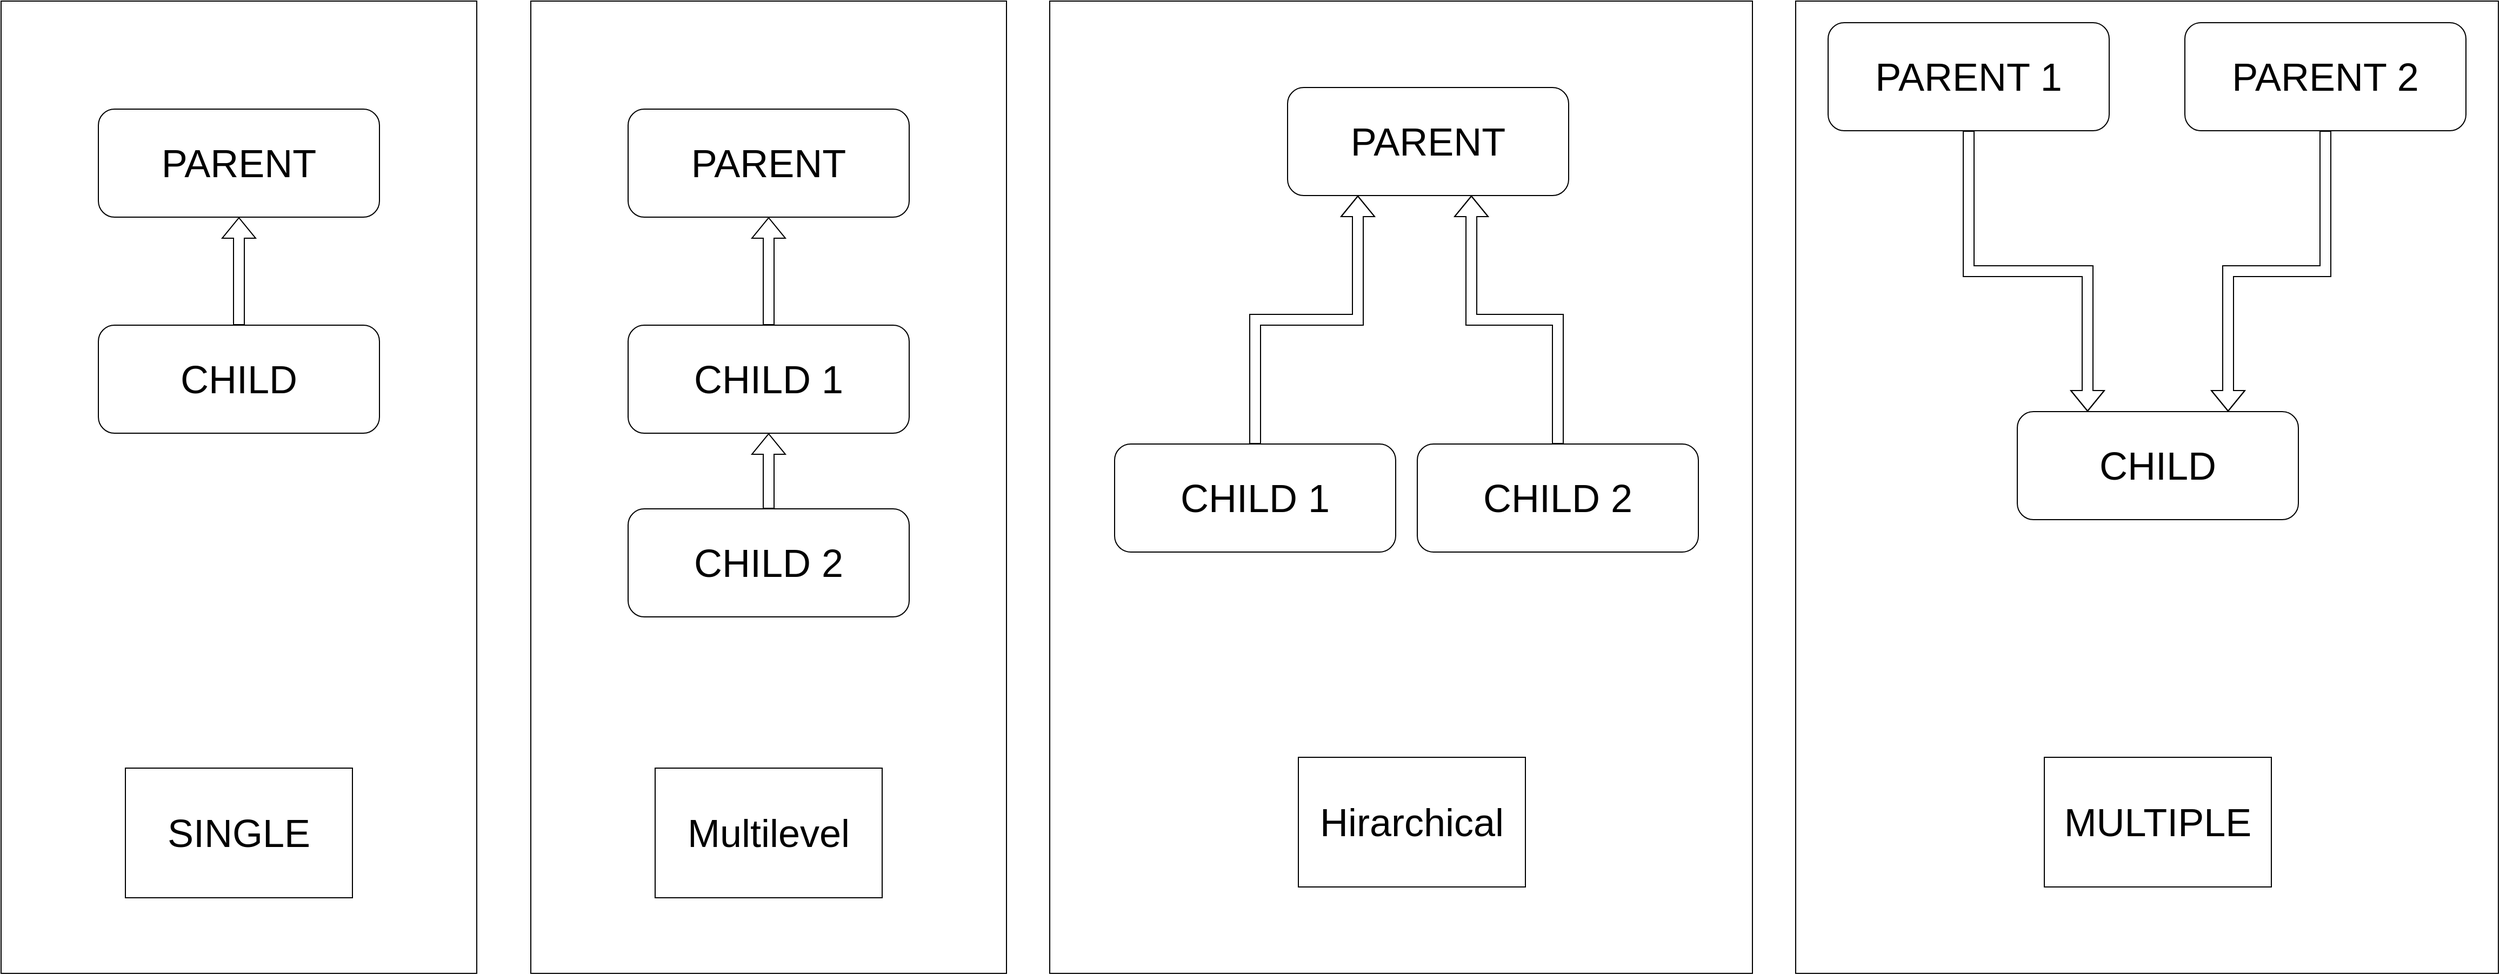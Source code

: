 <mxfile version="14.3.0" type="github">
  <diagram id="UYULv2cX8PyH8OnsrH18" name="Page-1">
    <mxGraphModel dx="3693" dy="1577" grid="1" gridSize="10" guides="1" tooltips="1" connect="1" arrows="1" fold="1" page="1" pageScale="1" pageWidth="2500" pageHeight="1500" math="0" shadow="0">
      <root>
        <mxCell id="0" />
        <mxCell id="1" parent="0" />
        <mxCell id="HojFe_wWk9AMnfXZ6pRx-1" value="" style="rounded=0;whiteSpace=wrap;html=1;" vertex="1" parent="1">
          <mxGeometry x="80" y="230" width="440" height="900" as="geometry" />
        </mxCell>
        <mxCell id="HojFe_wWk9AMnfXZ6pRx-2" value="&lt;font style=&quot;font-size: 36px&quot;&gt;PARENT&lt;/font&gt;" style="rounded=1;whiteSpace=wrap;html=1;" vertex="1" parent="1">
          <mxGeometry x="170" y="330" width="260" height="100" as="geometry" />
        </mxCell>
        <mxCell id="HojFe_wWk9AMnfXZ6pRx-4" style="edgeStyle=orthogonalEdgeStyle;rounded=0;orthogonalLoop=1;jettySize=auto;html=1;exitX=0.5;exitY=0;exitDx=0;exitDy=0;entryX=0.5;entryY=1;entryDx=0;entryDy=0;shape=flexArrow;" edge="1" parent="1" source="HojFe_wWk9AMnfXZ6pRx-3" target="HojFe_wWk9AMnfXZ6pRx-2">
          <mxGeometry relative="1" as="geometry" />
        </mxCell>
        <mxCell id="HojFe_wWk9AMnfXZ6pRx-3" value="&lt;font style=&quot;font-size: 36px&quot;&gt;CHILD&lt;/font&gt;" style="rounded=1;whiteSpace=wrap;html=1;" vertex="1" parent="1">
          <mxGeometry x="170" y="530" width="260" height="100" as="geometry" />
        </mxCell>
        <mxCell id="HojFe_wWk9AMnfXZ6pRx-5" value="&lt;font style=&quot;font-size: 36px&quot;&gt;SINGLE&lt;/font&gt;" style="rounded=0;whiteSpace=wrap;html=1;" vertex="1" parent="1">
          <mxGeometry x="195" y="940" width="210" height="120" as="geometry" />
        </mxCell>
        <mxCell id="HojFe_wWk9AMnfXZ6pRx-6" value="" style="rounded=0;whiteSpace=wrap;html=1;" vertex="1" parent="1">
          <mxGeometry x="570" y="230" width="440" height="900" as="geometry" />
        </mxCell>
        <mxCell id="HojFe_wWk9AMnfXZ6pRx-7" value="&lt;font style=&quot;font-size: 36px&quot;&gt;PARENT&lt;/font&gt;" style="rounded=1;whiteSpace=wrap;html=1;" vertex="1" parent="1">
          <mxGeometry x="660" y="330" width="260" height="100" as="geometry" />
        </mxCell>
        <mxCell id="HojFe_wWk9AMnfXZ6pRx-8" style="edgeStyle=orthogonalEdgeStyle;rounded=0;orthogonalLoop=1;jettySize=auto;html=1;exitX=0.5;exitY=0;exitDx=0;exitDy=0;entryX=0.5;entryY=1;entryDx=0;entryDy=0;shape=flexArrow;" edge="1" source="HojFe_wWk9AMnfXZ6pRx-9" target="HojFe_wWk9AMnfXZ6pRx-7" parent="1">
          <mxGeometry relative="1" as="geometry" />
        </mxCell>
        <mxCell id="HojFe_wWk9AMnfXZ6pRx-9" value="&lt;font style=&quot;font-size: 36px&quot;&gt;CHILD 1&lt;/font&gt;" style="rounded=1;whiteSpace=wrap;html=1;" vertex="1" parent="1">
          <mxGeometry x="660" y="530" width="260" height="100" as="geometry" />
        </mxCell>
        <mxCell id="HojFe_wWk9AMnfXZ6pRx-10" value="&lt;font style=&quot;font-size: 36px&quot;&gt;Multilevel&lt;/font&gt;" style="rounded=0;whiteSpace=wrap;html=1;" vertex="1" parent="1">
          <mxGeometry x="685" y="940" width="210" height="120" as="geometry" />
        </mxCell>
        <mxCell id="HojFe_wWk9AMnfXZ6pRx-12" value="" style="edgeStyle=orthogonalEdgeStyle;shape=flexArrow;rounded=0;orthogonalLoop=1;jettySize=auto;html=1;" edge="1" parent="1" source="HojFe_wWk9AMnfXZ6pRx-11" target="HojFe_wWk9AMnfXZ6pRx-9">
          <mxGeometry relative="1" as="geometry" />
        </mxCell>
        <mxCell id="HojFe_wWk9AMnfXZ6pRx-11" value="&lt;font style=&quot;font-size: 36px&quot;&gt;CHILD 2&lt;br&gt;&lt;/font&gt;" style="rounded=1;whiteSpace=wrap;html=1;" vertex="1" parent="1">
          <mxGeometry x="660" y="700" width="260" height="100" as="geometry" />
        </mxCell>
        <mxCell id="HojFe_wWk9AMnfXZ6pRx-13" value="" style="rounded=0;whiteSpace=wrap;html=1;" vertex="1" parent="1">
          <mxGeometry x="1050" y="230" width="650" height="900" as="geometry" />
        </mxCell>
        <mxCell id="HojFe_wWk9AMnfXZ6pRx-14" value="&lt;font style=&quot;font-size: 36px&quot;&gt;PARENT&lt;/font&gt;" style="rounded=1;whiteSpace=wrap;html=1;" vertex="1" parent="1">
          <mxGeometry x="1270" y="310" width="260" height="100" as="geometry" />
        </mxCell>
        <mxCell id="HojFe_wWk9AMnfXZ6pRx-15" style="edgeStyle=orthogonalEdgeStyle;rounded=0;orthogonalLoop=1;jettySize=auto;html=1;exitX=0.5;exitY=0;exitDx=0;exitDy=0;entryX=0.25;entryY=1;entryDx=0;entryDy=0;shape=flexArrow;" edge="1" source="HojFe_wWk9AMnfXZ6pRx-16" target="HojFe_wWk9AMnfXZ6pRx-14" parent="1">
          <mxGeometry relative="1" as="geometry" />
        </mxCell>
        <mxCell id="HojFe_wWk9AMnfXZ6pRx-16" value="&lt;font style=&quot;font-size: 36px&quot;&gt;CHILD 1&lt;/font&gt;" style="rounded=1;whiteSpace=wrap;html=1;" vertex="1" parent="1">
          <mxGeometry x="1110" y="640" width="260" height="100" as="geometry" />
        </mxCell>
        <mxCell id="HojFe_wWk9AMnfXZ6pRx-17" value="&lt;font style=&quot;font-size: 36px&quot;&gt;Hirarchical&lt;/font&gt;" style="rounded=0;whiteSpace=wrap;html=1;" vertex="1" parent="1">
          <mxGeometry x="1280" y="930" width="210" height="120" as="geometry" />
        </mxCell>
        <mxCell id="HojFe_wWk9AMnfXZ6pRx-18" value="" style="edgeStyle=orthogonalEdgeStyle;shape=flexArrow;rounded=0;orthogonalLoop=1;jettySize=auto;html=1;entryX=0.654;entryY=1;entryDx=0;entryDy=0;entryPerimeter=0;" edge="1" source="HojFe_wWk9AMnfXZ6pRx-19" target="HojFe_wWk9AMnfXZ6pRx-14" parent="1">
          <mxGeometry relative="1" as="geometry" />
        </mxCell>
        <mxCell id="HojFe_wWk9AMnfXZ6pRx-19" value="&lt;font style=&quot;font-size: 36px&quot;&gt;CHILD 2&lt;br&gt;&lt;/font&gt;" style="rounded=1;whiteSpace=wrap;html=1;" vertex="1" parent="1">
          <mxGeometry x="1390" y="640" width="260" height="100" as="geometry" />
        </mxCell>
        <mxCell id="HojFe_wWk9AMnfXZ6pRx-20" value="" style="rounded=0;whiteSpace=wrap;html=1;" vertex="1" parent="1">
          <mxGeometry x="1740" y="230" width="650" height="900" as="geometry" />
        </mxCell>
        <mxCell id="HojFe_wWk9AMnfXZ6pRx-21" value="&lt;font style=&quot;font-size: 36px&quot;&gt;CHILD&lt;/font&gt;" style="rounded=1;whiteSpace=wrap;html=1;" vertex="1" parent="1">
          <mxGeometry x="1945" y="610" width="260" height="100" as="geometry" />
        </mxCell>
        <mxCell id="HojFe_wWk9AMnfXZ6pRx-22" style="edgeStyle=orthogonalEdgeStyle;rounded=0;orthogonalLoop=1;jettySize=auto;html=1;exitX=0.5;exitY=1;exitDx=0;exitDy=0;shape=flexArrow;entryX=0.25;entryY=0;entryDx=0;entryDy=0;" edge="1" source="HojFe_wWk9AMnfXZ6pRx-23" target="HojFe_wWk9AMnfXZ6pRx-21" parent="1">
          <mxGeometry relative="1" as="geometry">
            <mxPoint x="2020" y="580" as="targetPoint" />
          </mxGeometry>
        </mxCell>
        <mxCell id="HojFe_wWk9AMnfXZ6pRx-23" value="&lt;font style=&quot;font-size: 36px&quot;&gt;PARENT 1&lt;br&gt;&lt;/font&gt;" style="rounded=1;whiteSpace=wrap;html=1;" vertex="1" parent="1">
          <mxGeometry x="1770" y="250" width="260" height="100" as="geometry" />
        </mxCell>
        <mxCell id="HojFe_wWk9AMnfXZ6pRx-24" value="&lt;font style=&quot;font-size: 36px&quot;&gt;MULTIPLE&lt;/font&gt;" style="rounded=0;whiteSpace=wrap;html=1;" vertex="1" parent="1">
          <mxGeometry x="1970" y="930" width="210" height="120" as="geometry" />
        </mxCell>
        <mxCell id="HojFe_wWk9AMnfXZ6pRx-25" value="" style="edgeStyle=orthogonalEdgeStyle;shape=flexArrow;rounded=0;orthogonalLoop=1;jettySize=auto;html=1;entryX=0.75;entryY=0;entryDx=0;entryDy=0;" edge="1" source="HojFe_wWk9AMnfXZ6pRx-26" target="HojFe_wWk9AMnfXZ6pRx-21" parent="1">
          <mxGeometry relative="1" as="geometry" />
        </mxCell>
        <mxCell id="HojFe_wWk9AMnfXZ6pRx-26" value="&lt;font style=&quot;font-size: 36px&quot;&gt;PARENT 2&lt;br&gt;&lt;/font&gt;" style="rounded=1;whiteSpace=wrap;html=1;" vertex="1" parent="1">
          <mxGeometry x="2100" y="250" width="260" height="100" as="geometry" />
        </mxCell>
      </root>
    </mxGraphModel>
  </diagram>
</mxfile>
